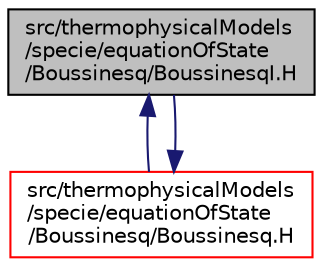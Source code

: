 digraph "src/thermophysicalModels/specie/equationOfState/Boussinesq/BoussinesqI.H"
{
  bgcolor="transparent";
  edge [fontname="Helvetica",fontsize="10",labelfontname="Helvetica",labelfontsize="10"];
  node [fontname="Helvetica",fontsize="10",shape=record];
  Node1 [label="src/thermophysicalModels\l/specie/equationOfState\l/Boussinesq/BoussinesqI.H",height=0.2,width=0.4,color="black", fillcolor="grey75", style="filled", fontcolor="black"];
  Node1 -> Node2 [dir="back",color="midnightblue",fontsize="10",style="solid",fontname="Helvetica"];
  Node2 [label="src/thermophysicalModels\l/specie/equationOfState\l/Boussinesq/Boussinesq.H",height=0.2,width=0.4,color="red",URL="$a10444.html"];
  Node2 -> Node1 [dir="back",color="midnightblue",fontsize="10",style="solid",fontname="Helvetica"];
}
